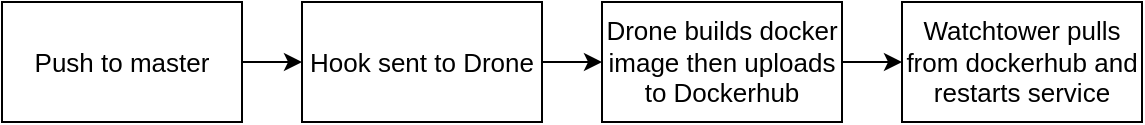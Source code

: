 <mxfile version="14.2.4" type="embed">
    <diagram id="iUvU5VU37_7Kecrqvvbn" name="Page-1">
        <mxGraphModel dx="575" dy="1051" grid="1" gridSize="10" guides="1" tooltips="1" connect="1" arrows="1" fold="1" page="1" pageScale="1" pageWidth="850" pageHeight="1100" math="0" shadow="0">
            <root>
                <mxCell id="0"/>
                <mxCell id="1" parent="0"/>
                <mxCell id="4" value="" style="edgeStyle=orthogonalEdgeStyle;rounded=0;orthogonalLoop=1;jettySize=auto;html=1;fontSize=13;" edge="1" parent="1" source="2" target="3">
                    <mxGeometry relative="1" as="geometry"/>
                </mxCell>
                <mxCell id="2" value="Push to master" style="rounded=0;whiteSpace=wrap;html=1;fontSize=13;" vertex="1" parent="1">
                    <mxGeometry x="220" y="520" width="120" height="60" as="geometry"/>
                </mxCell>
                <mxCell id="6" value="" style="edgeStyle=orthogonalEdgeStyle;rounded=0;orthogonalLoop=1;jettySize=auto;html=1;fontSize=13;" edge="1" parent="1" source="3" target="5">
                    <mxGeometry relative="1" as="geometry"/>
                </mxCell>
                <mxCell id="3" value="Hook sent to Drone" style="rounded=0;whiteSpace=wrap;html=1;fontSize=13;" vertex="1" parent="1">
                    <mxGeometry x="370" y="520" width="120" height="60" as="geometry"/>
                </mxCell>
                <mxCell id="8" value="" style="edgeStyle=orthogonalEdgeStyle;rounded=0;orthogonalLoop=1;jettySize=auto;html=1;fontSize=13;" edge="1" parent="1" source="5" target="7">
                    <mxGeometry relative="1" as="geometry"/>
                </mxCell>
                <mxCell id="5" value="Drone builds docker image then uploads to Dockerhub" style="rounded=0;whiteSpace=wrap;html=1;fontSize=13;" vertex="1" parent="1">
                    <mxGeometry x="520" y="520" width="120" height="60" as="geometry"/>
                </mxCell>
                <mxCell id="7" value="Watchtower pulls from dockerhub and restarts service" style="rounded=0;whiteSpace=wrap;html=1;fontSize=13;" vertex="1" parent="1">
                    <mxGeometry x="670" y="520" width="120" height="60" as="geometry"/>
                </mxCell>
            </root>
        </mxGraphModel>
    </diagram>
</mxfile>